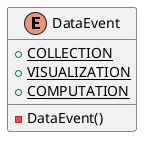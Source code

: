 @startuml

    enum DataEvent {
        {static} +COLLECTION
        {static} +VISUALIZATION
        {static} +COMPUTATION
        -DataEvent()
    }

@enduml
